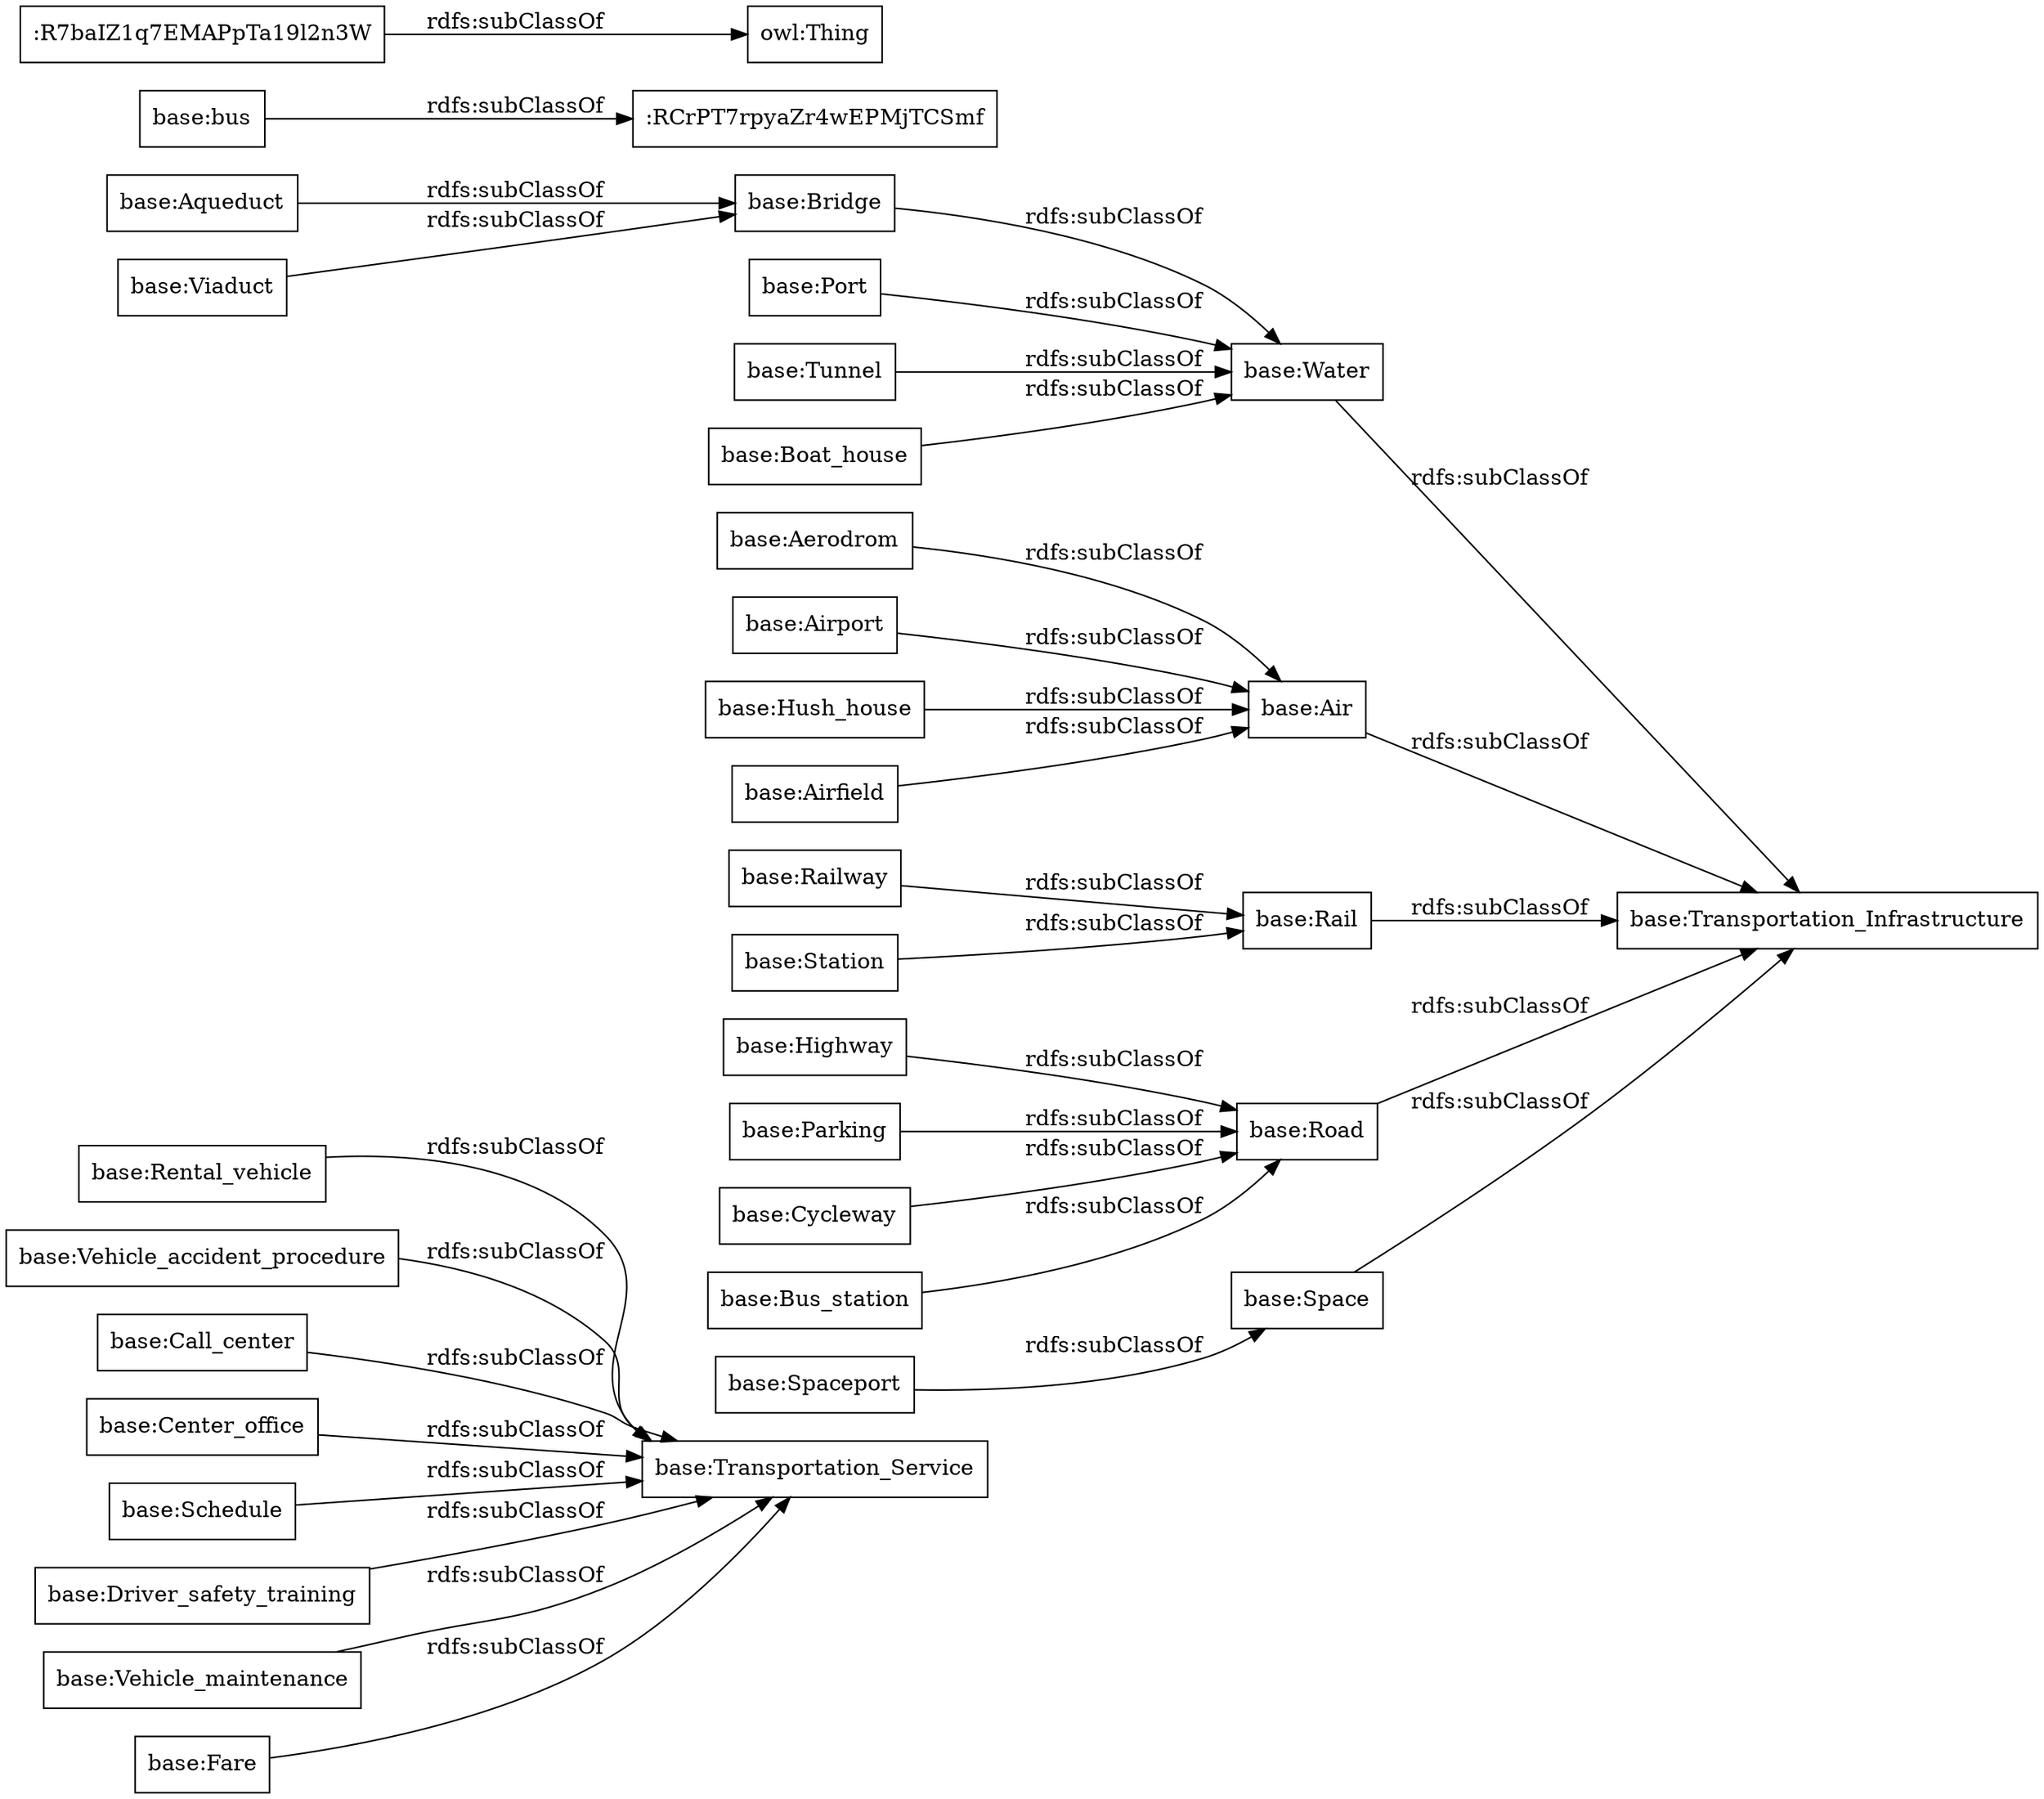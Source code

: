 digraph ar2dtool_diagram { 
rankdir=LR;
size="1000"
node [shape = rectangle, color="black"]; "base:Rental_vehicle" "base:Vehicle_accident_procedure" "base:Call_center" "base:Station" "base:Boat_house" "base:Cycleway" "base:Airfield" "base:Water" "base:Bridge" "base:Center_office" "base:Schedule" "base:Driver_safety_training" "base:Air" "base:Vehicle_maintenance" "base:Aqueduct" "base:Bus_station" "base:Rail" "base:Port" "base:Viaduct" "base:Highway" "base:Fare" "base:Transportation_Service" "base:Tunnel" "base:Spaceport" "base:Aerodrom" "base:Road" "base:Airport" "base:Space" "base:Hush_house" "base:bus" "base:Transportation_Infrastructure" "base:Parking" "base:Railway" ; /*classes style*/
	"base:Hush_house" -> "base:Air" [ label = "rdfs:subClassOf" ];
	"base:Rental_vehicle" -> "base:Transportation_Service" [ label = "rdfs:subClassOf" ];
	"base:Aqueduct" -> "base:Bridge" [ label = "rdfs:subClassOf" ];
	"base:Airport" -> "base:Air" [ label = "rdfs:subClassOf" ];
	"base:Aerodrom" -> "base:Air" [ label = "rdfs:subClassOf" ];
	"base:Rail" -> "base:Transportation_Infrastructure" [ label = "rdfs:subClassOf" ];
	"base:Vehicle_maintenance" -> "base:Transportation_Service" [ label = "rdfs:subClassOf" ];
	"base:Station" -> "base:Rail" [ label = "rdfs:subClassOf" ];
	"base:Fare" -> "base:Transportation_Service" [ label = "rdfs:subClassOf" ];
	"base:Air" -> "base:Transportation_Infrastructure" [ label = "rdfs:subClassOf" ];
	"base:Highway" -> "base:Road" [ label = "rdfs:subClassOf" ];
	"base:bus" -> ":RCrPT7rpyaZr4wEPMjTCSmf" [ label = "rdfs:subClassOf" ];
	"base:Bus_station" -> "base:Road" [ label = "rdfs:subClassOf" ];
	"base:Road" -> "base:Transportation_Infrastructure" [ label = "rdfs:subClassOf" ];
	"base:Space" -> "base:Transportation_Infrastructure" [ label = "rdfs:subClassOf" ];
	"base:Boat_house" -> "base:Water" [ label = "rdfs:subClassOf" ];
	":R7baIZ1q7EMAPpTa19l2n3W" -> "owl:Thing" [ label = "rdfs:subClassOf" ];
	"base:Spaceport" -> "base:Space" [ label = "rdfs:subClassOf" ];
	"base:Parking" -> "base:Road" [ label = "rdfs:subClassOf" ];
	"base:Cycleway" -> "base:Road" [ label = "rdfs:subClassOf" ];
	"base:Airfield" -> "base:Air" [ label = "rdfs:subClassOf" ];
	"base:Port" -> "base:Water" [ label = "rdfs:subClassOf" ];
	"base:Center_office" -> "base:Transportation_Service" [ label = "rdfs:subClassOf" ];
	"base:Viaduct" -> "base:Bridge" [ label = "rdfs:subClassOf" ];
	"base:Tunnel" -> "base:Water" [ label = "rdfs:subClassOf" ];
	"base:Bridge" -> "base:Water" [ label = "rdfs:subClassOf" ];
	"base:Call_center" -> "base:Transportation_Service" [ label = "rdfs:subClassOf" ];
	"base:Railway" -> "base:Rail" [ label = "rdfs:subClassOf" ];
	"base:Schedule" -> "base:Transportation_Service" [ label = "rdfs:subClassOf" ];
	"base:Vehicle_accident_procedure" -> "base:Transportation_Service" [ label = "rdfs:subClassOf" ];
	"base:Water" -> "base:Transportation_Infrastructure" [ label = "rdfs:subClassOf" ];
	"base:Driver_safety_training" -> "base:Transportation_Service" [ label = "rdfs:subClassOf" ];

}
